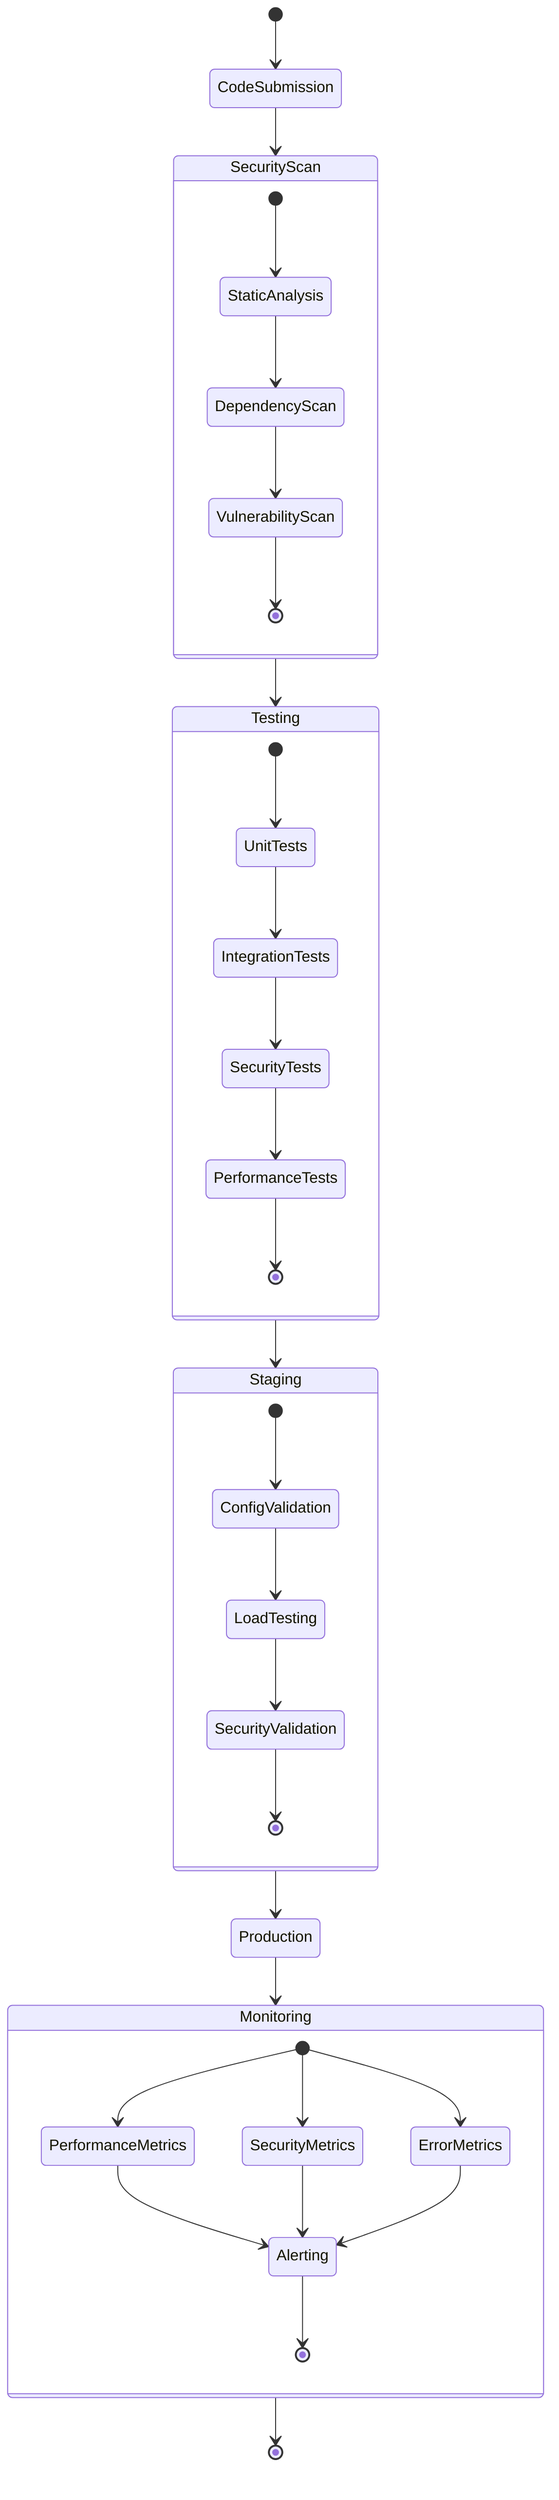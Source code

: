 stateDiagram-v2
    [*] --> CodeSubmission
    
    CodeSubmission --> SecurityScan
    
    state SecurityScan {
        [*] --> StaticAnalysis
        StaticAnalysis --> DependencyScan
        DependencyScan --> VulnerabilityScan
        VulnerabilityScan --> [*]
    }
    
    SecurityScan --> Testing
    
    state Testing {
        [*] --> UnitTests
        UnitTests --> IntegrationTests
        IntegrationTests --> SecurityTests
        SecurityTests --> PerformanceTests
        PerformanceTests --> [*]
    }
    
    Testing --> Staging
    
    state Staging {
        [*] --> ConfigValidation
        ConfigValidation --> LoadTesting
        LoadTesting --> SecurityValidation
        SecurityValidation --> [*]
    }
    
    Staging --> Production
    Production --> Monitoring
    
    state Monitoring {
        [*] --> PerformanceMetrics
        [*] --> SecurityMetrics
        [*] --> ErrorMetrics
        PerformanceMetrics --> Alerting
        SecurityMetrics --> Alerting
        ErrorMetrics --> Alerting
        Alerting --> [*]
    }
    
    Monitoring --> [*]